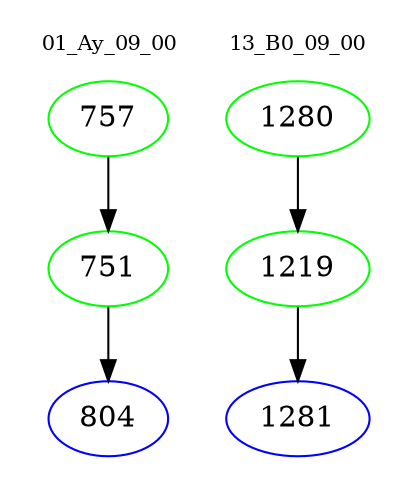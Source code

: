 digraph{
subgraph cluster_0 {
color = white
label = "01_Ay_09_00";
fontsize=10;
T0_757 [label="757", color="green"]
T0_757 -> T0_751 [color="black"]
T0_751 [label="751", color="green"]
T0_751 -> T0_804 [color="black"]
T0_804 [label="804", color="blue"]
}
subgraph cluster_1 {
color = white
label = "13_B0_09_00";
fontsize=10;
T1_1280 [label="1280", color="green"]
T1_1280 -> T1_1219 [color="black"]
T1_1219 [label="1219", color="green"]
T1_1219 -> T1_1281 [color="black"]
T1_1281 [label="1281", color="blue"]
}
}

